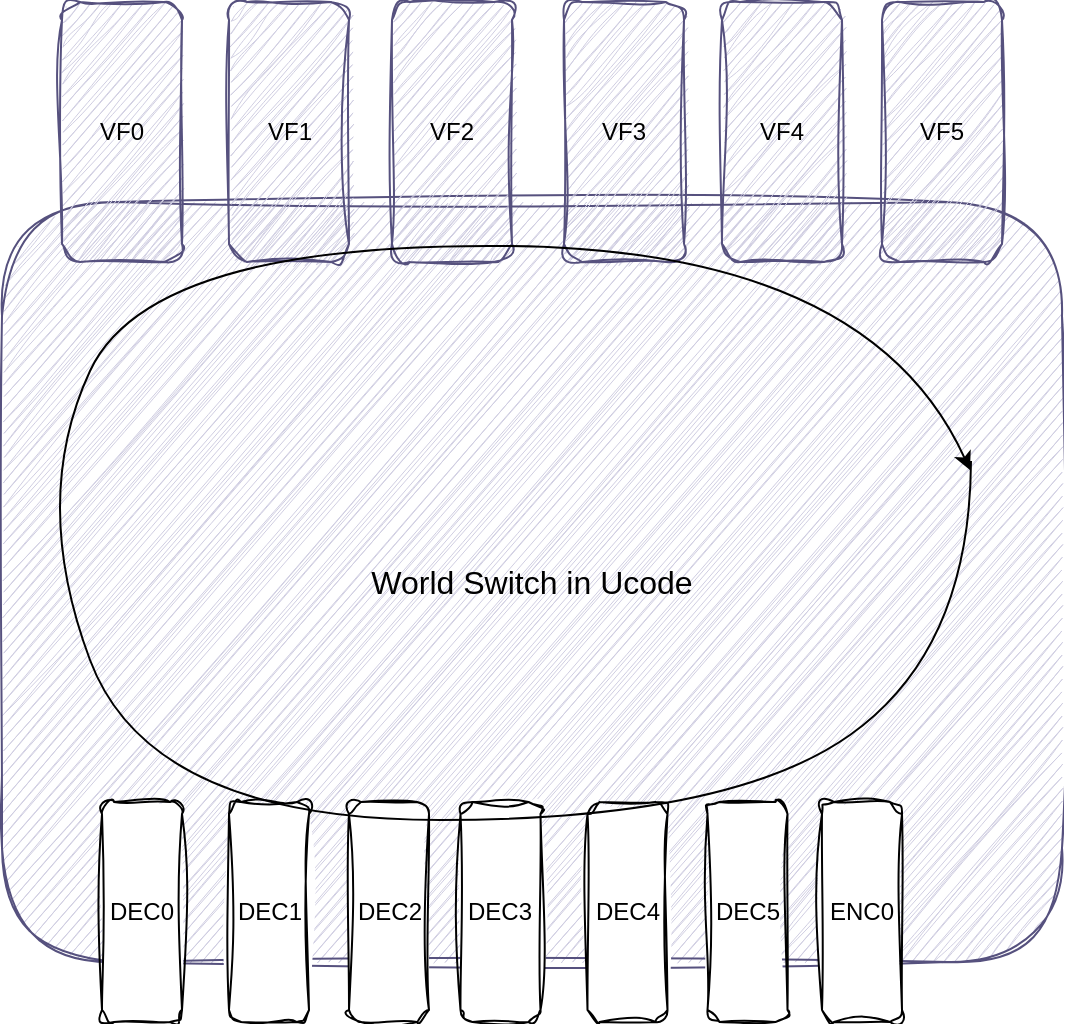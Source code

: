 <mxfile version="22.1.17" type="github">
  <diagram name="Page-1" id="c7558073-3199-34d8-9f00-42111426c3f3">
    <mxGraphModel dx="1500" dy="757" grid="1" gridSize="10" guides="1" tooltips="1" connect="1" arrows="1" fold="1" page="1" pageScale="1" pageWidth="826" pageHeight="1169" background="none" math="0" shadow="0">
      <root>
        <mxCell id="0" />
        <mxCell id="1" parent="0" />
        <mxCell id="O2sIWzyAN3iopfaGM0Wt-103" value="&lt;font style=&quot;font-size: 16px;&quot;&gt;World Switch in Ucode&lt;/font&gt;" style="rounded=1;whiteSpace=wrap;html=1;fillColor=#d0cee2;strokeColor=#56517e;glass=0;shadow=0;sketch=1;curveFitting=1;jiggle=2;" vertex="1" parent="1">
          <mxGeometry x="130" y="540" width="530" height="380" as="geometry" />
        </mxCell>
        <mxCell id="O2sIWzyAN3iopfaGM0Wt-96" value="VF0" style="rounded=1;whiteSpace=wrap;html=1;fillColor=#d0cee2;strokeColor=#56517e;glass=0;shadow=0;sketch=1;curveFitting=1;jiggle=2;" vertex="1" parent="1">
          <mxGeometry x="160" y="440" width="60" height="130" as="geometry" />
        </mxCell>
        <mxCell id="O2sIWzyAN3iopfaGM0Wt-98" value="VF1" style="rounded=1;whiteSpace=wrap;html=1;fillColor=#d0cee2;strokeColor=#56517e;glass=0;shadow=0;sketch=1;curveFitting=1;jiggle=2;" vertex="1" parent="1">
          <mxGeometry x="243.5" y="440" width="60" height="130" as="geometry" />
        </mxCell>
        <mxCell id="O2sIWzyAN3iopfaGM0Wt-99" value="VF2" style="rounded=1;whiteSpace=wrap;html=1;fillColor=#d0cee2;strokeColor=#56517e;glass=0;shadow=0;sketch=1;curveFitting=1;jiggle=2;" vertex="1" parent="1">
          <mxGeometry x="325" y="440" width="60" height="130" as="geometry" />
        </mxCell>
        <mxCell id="O2sIWzyAN3iopfaGM0Wt-100" value="VF3" style="rounded=1;whiteSpace=wrap;html=1;fillColor=#d0cee2;strokeColor=#56517e;glass=0;shadow=0;sketch=1;curveFitting=1;jiggle=2;" vertex="1" parent="1">
          <mxGeometry x="411" y="440" width="60" height="130" as="geometry" />
        </mxCell>
        <mxCell id="O2sIWzyAN3iopfaGM0Wt-101" value="VF4" style="rounded=1;whiteSpace=wrap;html=1;fillColor=#d0cee2;strokeColor=#56517e;glass=0;shadow=0;sketch=1;curveFitting=1;jiggle=2;" vertex="1" parent="1">
          <mxGeometry x="490" y="440" width="60" height="130" as="geometry" />
        </mxCell>
        <mxCell id="O2sIWzyAN3iopfaGM0Wt-102" value="VF5" style="rounded=1;whiteSpace=wrap;html=1;fillColor=#d0cee2;strokeColor=#56517e;glass=0;shadow=0;sketch=1;curveFitting=1;jiggle=2;" vertex="1" parent="1">
          <mxGeometry x="570" y="440" width="60" height="130" as="geometry" />
        </mxCell>
        <mxCell id="O2sIWzyAN3iopfaGM0Wt-128" value="DEC0" style="rounded=1;whiteSpace=wrap;html=1;sketch=1;curveFitting=1;jiggle=2;shadow=0;" vertex="1" parent="1">
          <mxGeometry x="180" y="840" width="40" height="110" as="geometry" />
        </mxCell>
        <mxCell id="O2sIWzyAN3iopfaGM0Wt-129" value="DEC1" style="rounded=1;whiteSpace=wrap;html=1;sketch=1;curveFitting=1;jiggle=2;shadow=0;" vertex="1" parent="1">
          <mxGeometry x="243.5" y="840" width="40" height="110" as="geometry" />
        </mxCell>
        <mxCell id="O2sIWzyAN3iopfaGM0Wt-130" value="DEC2" style="rounded=1;whiteSpace=wrap;html=1;sketch=1;curveFitting=1;jiggle=2;shadow=0;" vertex="1" parent="1">
          <mxGeometry x="303.5" y="840" width="40" height="110" as="geometry" />
        </mxCell>
        <mxCell id="O2sIWzyAN3iopfaGM0Wt-132" value="DEC3" style="rounded=1;whiteSpace=wrap;html=1;sketch=1;curveFitting=1;jiggle=2;shadow=0;" vertex="1" parent="1">
          <mxGeometry x="359.25" y="840" width="40" height="110" as="geometry" />
        </mxCell>
        <mxCell id="O2sIWzyAN3iopfaGM0Wt-133" value="DEC4" style="rounded=1;whiteSpace=wrap;html=1;sketch=1;curveFitting=1;jiggle=2;shadow=0;" vertex="1" parent="1">
          <mxGeometry x="422.75" y="840" width="40" height="110" as="geometry" />
        </mxCell>
        <mxCell id="O2sIWzyAN3iopfaGM0Wt-134" value="DEC5" style="rounded=1;whiteSpace=wrap;html=1;sketch=1;curveFitting=1;jiggle=2;shadow=0;" vertex="1" parent="1">
          <mxGeometry x="482.75" y="840" width="40" height="110" as="geometry" />
        </mxCell>
        <mxCell id="O2sIWzyAN3iopfaGM0Wt-135" value="ENC0" style="rounded=1;whiteSpace=wrap;html=1;sketch=1;curveFitting=1;jiggle=2;shadow=0;" vertex="1" parent="1">
          <mxGeometry x="540" y="840" width="40" height="110" as="geometry" />
        </mxCell>
        <mxCell id="O2sIWzyAN3iopfaGM0Wt-136" value="" style="curved=1;endArrow=classic;html=1;rounded=0;" edge="1" parent="1">
          <mxGeometry width="50" height="50" relative="1" as="geometry">
            <mxPoint x="614.5" y="669.5" as="sourcePoint" />
            <mxPoint x="614" y="674" as="targetPoint" />
            <Array as="points">
              <mxPoint x="614" y="764" />
              <mxPoint x="494" y="849" />
              <mxPoint x="204" y="849" />
              <mxPoint x="144" y="689" />
              <mxPoint x="204" y="560" />
              <mxPoint x="564" y="564" />
            </Array>
          </mxGeometry>
        </mxCell>
      </root>
    </mxGraphModel>
  </diagram>
</mxfile>

